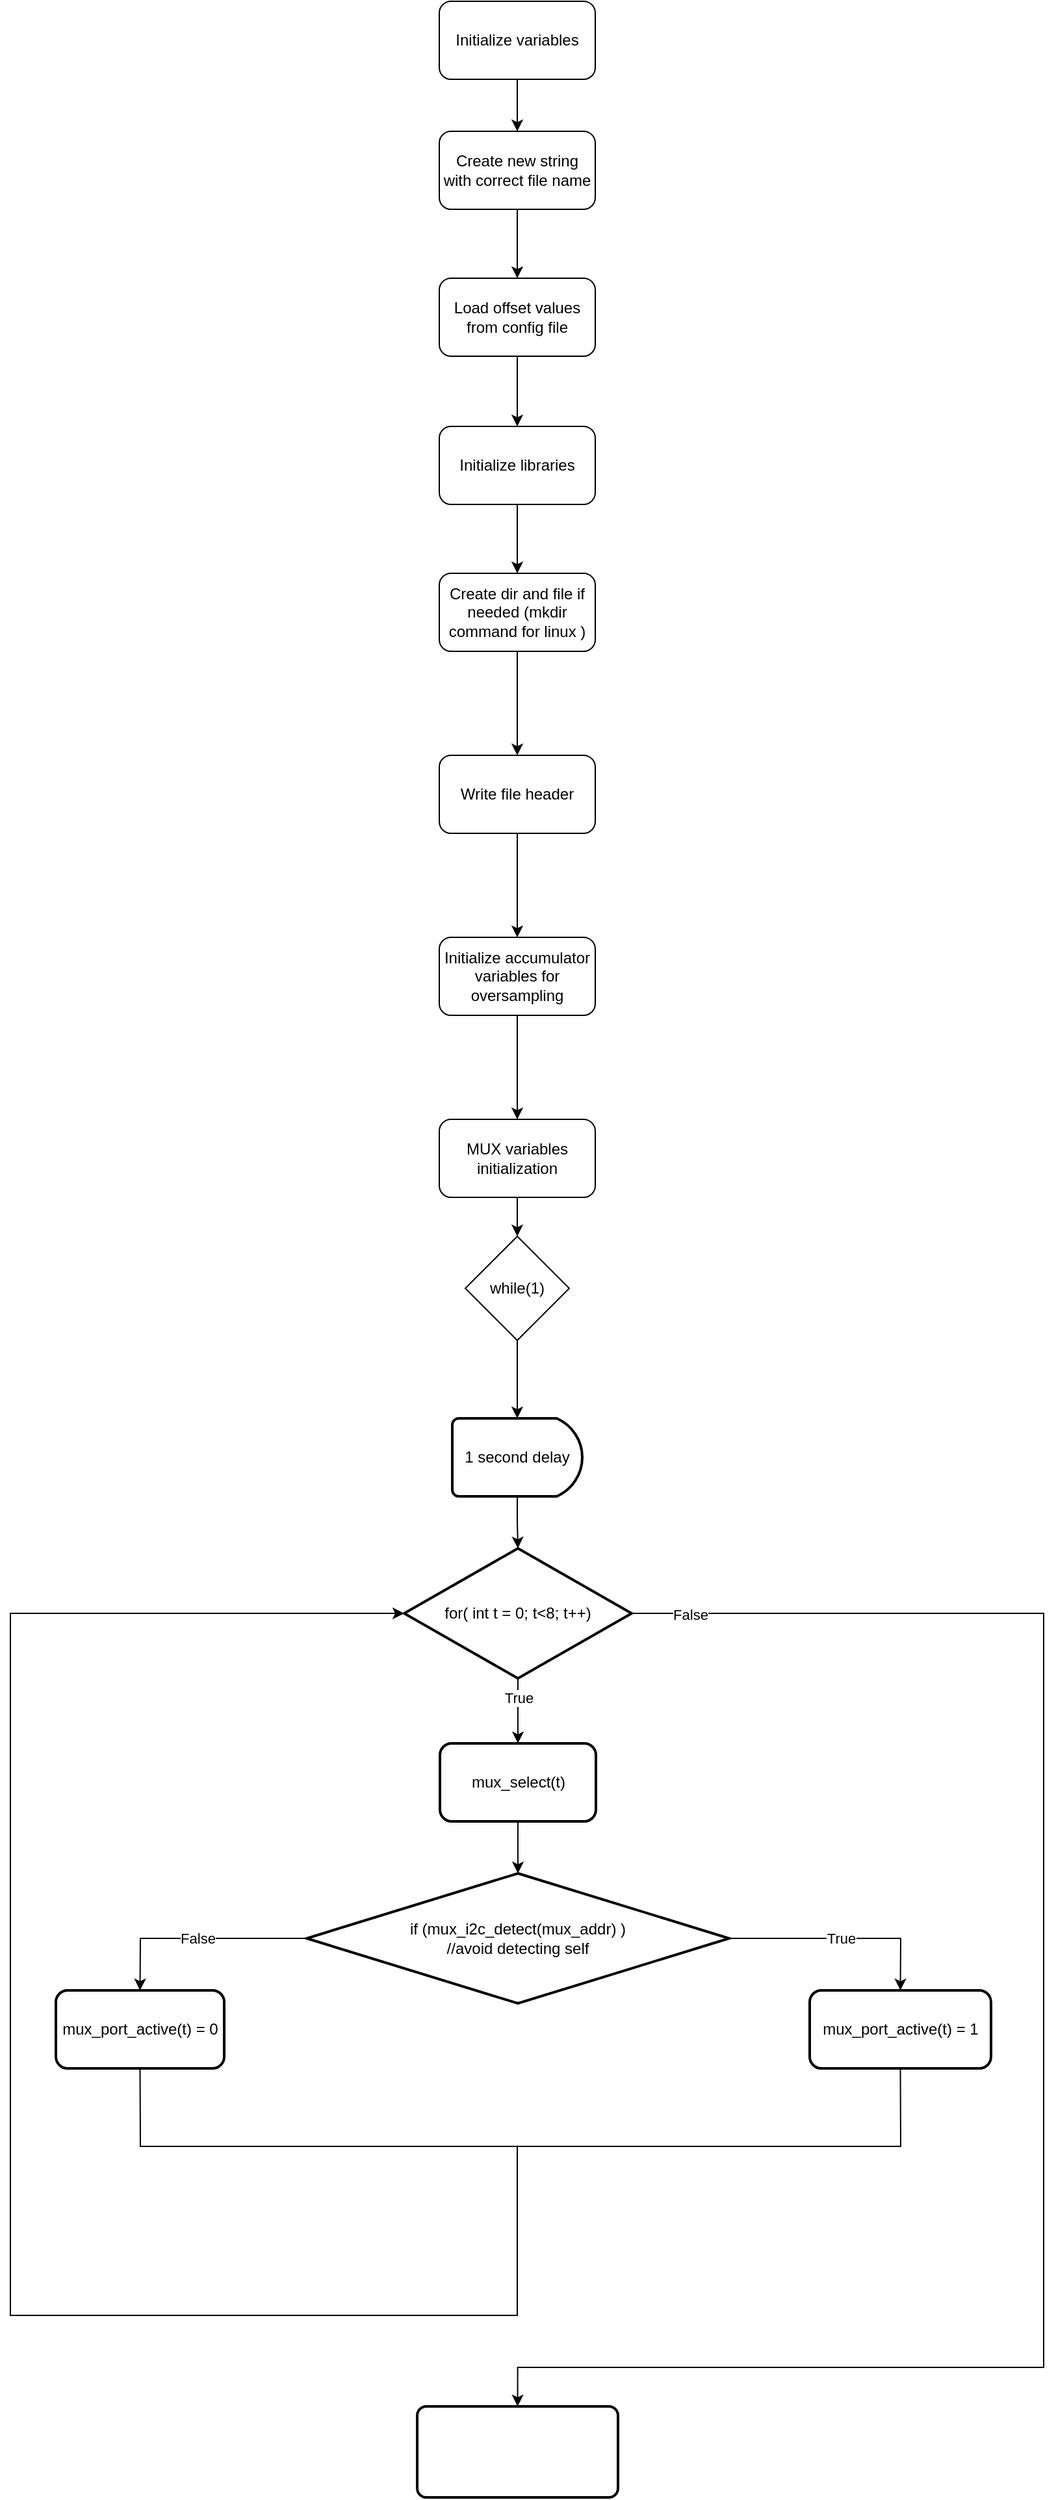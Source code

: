 <mxfile version="27.1.1">
  <diagram name="Page-1" id="YB2o6NzO3vtJS4kuGiuA">
    <mxGraphModel dx="1054" dy="615" grid="1" gridSize="10" guides="1" tooltips="1" connect="1" arrows="1" fold="1" page="1" pageScale="1" pageWidth="850" pageHeight="1100" math="0" shadow="0">
      <root>
        <mxCell id="0" />
        <mxCell id="1" parent="0" />
        <mxCell id="2y0TzfCGouxSfXAyg1dd-4" value="" style="edgeStyle=orthogonalEdgeStyle;rounded=0;orthogonalLoop=1;jettySize=auto;html=1;" parent="1" source="2y0TzfCGouxSfXAyg1dd-1" target="2y0TzfCGouxSfXAyg1dd-2" edge="1">
          <mxGeometry relative="1" as="geometry" />
        </mxCell>
        <mxCell id="2y0TzfCGouxSfXAyg1dd-1" value="Initialize variables" style="rounded=1;whiteSpace=wrap;html=1;" parent="1" vertex="1">
          <mxGeometry x="365" y="20" width="120" height="60" as="geometry" />
        </mxCell>
        <mxCell id="2y0TzfCGouxSfXAyg1dd-6" value="" style="edgeStyle=orthogonalEdgeStyle;rounded=0;orthogonalLoop=1;jettySize=auto;html=1;" parent="1" source="2y0TzfCGouxSfXAyg1dd-2" target="2y0TzfCGouxSfXAyg1dd-5" edge="1">
          <mxGeometry relative="1" as="geometry" />
        </mxCell>
        <mxCell id="2y0TzfCGouxSfXAyg1dd-2" value="Create new string with correct file name" style="rounded=1;whiteSpace=wrap;html=1;" parent="1" vertex="1">
          <mxGeometry x="365" y="120" width="120" height="60" as="geometry" />
        </mxCell>
        <mxCell id="2y0TzfCGouxSfXAyg1dd-8" value="" style="edgeStyle=orthogonalEdgeStyle;rounded=0;orthogonalLoop=1;jettySize=auto;html=1;" parent="1" source="2y0TzfCGouxSfXAyg1dd-5" target="2y0TzfCGouxSfXAyg1dd-7" edge="1">
          <mxGeometry relative="1" as="geometry" />
        </mxCell>
        <mxCell id="2y0TzfCGouxSfXAyg1dd-5" value="Load offset values from config file" style="rounded=1;whiteSpace=wrap;html=1;" parent="1" vertex="1">
          <mxGeometry x="365" y="233" width="120" height="60" as="geometry" />
        </mxCell>
        <mxCell id="2y0TzfCGouxSfXAyg1dd-10" value="" style="edgeStyle=orthogonalEdgeStyle;rounded=0;orthogonalLoop=1;jettySize=auto;html=1;" parent="1" source="2y0TzfCGouxSfXAyg1dd-7" target="2y0TzfCGouxSfXAyg1dd-9" edge="1">
          <mxGeometry relative="1" as="geometry" />
        </mxCell>
        <mxCell id="2y0TzfCGouxSfXAyg1dd-7" value="Initialize libraries" style="rounded=1;whiteSpace=wrap;html=1;" parent="1" vertex="1">
          <mxGeometry x="365" y="347" width="120" height="60" as="geometry" />
        </mxCell>
        <mxCell id="2y0TzfCGouxSfXAyg1dd-12" value="" style="edgeStyle=orthogonalEdgeStyle;rounded=0;orthogonalLoop=1;jettySize=auto;html=1;" parent="1" source="2y0TzfCGouxSfXAyg1dd-9" target="2y0TzfCGouxSfXAyg1dd-11" edge="1">
          <mxGeometry relative="1" as="geometry" />
        </mxCell>
        <mxCell id="2y0TzfCGouxSfXAyg1dd-9" value="Create dir and file if needed (mkdir command for linux )" style="rounded=1;whiteSpace=wrap;html=1;" parent="1" vertex="1">
          <mxGeometry x="365" y="460" width="120" height="60" as="geometry" />
        </mxCell>
        <mxCell id="2y0TzfCGouxSfXAyg1dd-14" value="" style="edgeStyle=orthogonalEdgeStyle;rounded=0;orthogonalLoop=1;jettySize=auto;html=1;" parent="1" source="2y0TzfCGouxSfXAyg1dd-11" target="2y0TzfCGouxSfXAyg1dd-13" edge="1">
          <mxGeometry relative="1" as="geometry" />
        </mxCell>
        <mxCell id="2y0TzfCGouxSfXAyg1dd-11" value="Write file header" style="rounded=1;whiteSpace=wrap;html=1;" parent="1" vertex="1">
          <mxGeometry x="365" y="600" width="120" height="60" as="geometry" />
        </mxCell>
        <mxCell id="2y0TzfCGouxSfXAyg1dd-16" value="" style="edgeStyle=orthogonalEdgeStyle;rounded=0;orthogonalLoop=1;jettySize=auto;html=1;" parent="1" source="2y0TzfCGouxSfXAyg1dd-13" target="2y0TzfCGouxSfXAyg1dd-15" edge="1">
          <mxGeometry relative="1" as="geometry" />
        </mxCell>
        <mxCell id="2y0TzfCGouxSfXAyg1dd-13" value="Initialize accumulator variables for oversampling" style="rounded=1;whiteSpace=wrap;html=1;" parent="1" vertex="1">
          <mxGeometry x="365" y="740" width="120" height="60" as="geometry" />
        </mxCell>
        <mxCell id="2y0TzfCGouxSfXAyg1dd-18" value="" style="edgeStyle=orthogonalEdgeStyle;rounded=0;orthogonalLoop=1;jettySize=auto;html=1;" parent="1" source="2y0TzfCGouxSfXAyg1dd-15" target="2y0TzfCGouxSfXAyg1dd-17" edge="1">
          <mxGeometry relative="1" as="geometry" />
        </mxCell>
        <mxCell id="2y0TzfCGouxSfXAyg1dd-15" value="MUX variables initialization" style="rounded=1;whiteSpace=wrap;html=1;" parent="1" vertex="1">
          <mxGeometry x="365" y="880" width="120" height="60" as="geometry" />
        </mxCell>
        <mxCell id="2y0TzfCGouxSfXAyg1dd-26" value="" style="edgeStyle=orthogonalEdgeStyle;rounded=0;orthogonalLoop=1;jettySize=auto;html=1;" parent="1" source="2y0TzfCGouxSfXAyg1dd-17" target="2y0TzfCGouxSfXAyg1dd-24" edge="1">
          <mxGeometry relative="1" as="geometry" />
        </mxCell>
        <mxCell id="2y0TzfCGouxSfXAyg1dd-17" value="while(1)" style="rhombus;whiteSpace=wrap;html=1;" parent="1" vertex="1">
          <mxGeometry x="385" y="970" width="80" height="80" as="geometry" />
        </mxCell>
        <mxCell id="2y0TzfCGouxSfXAyg1dd-28" value="" style="edgeStyle=orthogonalEdgeStyle;rounded=0;orthogonalLoop=1;jettySize=auto;html=1;" parent="1" source="2y0TzfCGouxSfXAyg1dd-24" target="2y0TzfCGouxSfXAyg1dd-27" edge="1">
          <mxGeometry relative="1" as="geometry" />
        </mxCell>
        <mxCell id="2y0TzfCGouxSfXAyg1dd-24" value="1 second delay" style="strokeWidth=2;html=1;shape=mxgraph.flowchart.delay;whiteSpace=wrap;" parent="1" vertex="1">
          <mxGeometry x="375" y="1110" width="100" height="60" as="geometry" />
        </mxCell>
        <mxCell id="2y0TzfCGouxSfXAyg1dd-30" value="" style="edgeStyle=orthogonalEdgeStyle;rounded=0;orthogonalLoop=1;jettySize=auto;html=1;" parent="1" source="2y0TzfCGouxSfXAyg1dd-27" target="2y0TzfCGouxSfXAyg1dd-29" edge="1">
          <mxGeometry relative="1" as="geometry" />
        </mxCell>
        <mxCell id="qEFUO37IqZWOmLWYO-1G-5" value="True" style="edgeLabel;html=1;align=center;verticalAlign=middle;resizable=0;points=[];" vertex="1" connectable="0" parent="2y0TzfCGouxSfXAyg1dd-30">
          <mxGeometry x="-0.397" relative="1" as="geometry">
            <mxPoint as="offset" />
          </mxGeometry>
        </mxCell>
        <mxCell id="qEFUO37IqZWOmLWYO-1G-16" style="edgeStyle=orthogonalEdgeStyle;rounded=0;orthogonalLoop=1;jettySize=auto;html=1;entryX=0;entryY=0.5;entryDx=0;entryDy=0;entryPerimeter=0;" edge="1" parent="1" target="2y0TzfCGouxSfXAyg1dd-27">
          <mxGeometry relative="1" as="geometry">
            <mxPoint x="343.01" y="1270.0" as="targetPoint" />
            <mxPoint x="425" y="1670" as="sourcePoint" />
            <Array as="points">
              <mxPoint x="425" y="1800" />
              <mxPoint x="35" y="1800" />
              <mxPoint x="35" y="1260" />
            </Array>
          </mxGeometry>
        </mxCell>
        <mxCell id="qEFUO37IqZWOmLWYO-1G-19" style="edgeStyle=orthogonalEdgeStyle;rounded=0;orthogonalLoop=1;jettySize=auto;html=1;exitX=1;exitY=0.5;exitDx=0;exitDy=0;exitPerimeter=0;entryX=0.5;entryY=0;entryDx=0;entryDy=0;" edge="1" parent="1" source="2y0TzfCGouxSfXAyg1dd-27" target="qEFUO37IqZWOmLWYO-1G-18">
          <mxGeometry relative="1" as="geometry">
            <mxPoint x="420" y="1860" as="targetPoint" />
            <Array as="points">
              <mxPoint x="830" y="1260" />
              <mxPoint x="830" y="1840" />
              <mxPoint x="425" y="1840" />
            </Array>
          </mxGeometry>
        </mxCell>
        <mxCell id="qEFUO37IqZWOmLWYO-1G-21" value="False" style="edgeLabel;html=1;align=center;verticalAlign=middle;resizable=0;points=[];" vertex="1" connectable="0" parent="qEFUO37IqZWOmLWYO-1G-19">
          <mxGeometry x="-0.933" y="-1" relative="1" as="geometry">
            <mxPoint as="offset" />
          </mxGeometry>
        </mxCell>
        <mxCell id="2y0TzfCGouxSfXAyg1dd-27" value="for( int t = 0; t&amp;lt;8; t++)" style="strokeWidth=2;html=1;shape=mxgraph.flowchart.decision;whiteSpace=wrap;" parent="1" vertex="1">
          <mxGeometry x="338" y="1210" width="175" height="100" as="geometry" />
        </mxCell>
        <mxCell id="2y0TzfCGouxSfXAyg1dd-44" value="" style="edgeStyle=orthogonalEdgeStyle;rounded=0;orthogonalLoop=1;jettySize=auto;html=1;" parent="1" source="2y0TzfCGouxSfXAyg1dd-29" target="2y0TzfCGouxSfXAyg1dd-42" edge="1">
          <mxGeometry relative="1" as="geometry" />
        </mxCell>
        <mxCell id="2y0TzfCGouxSfXAyg1dd-29" value="mux_select(t)" style="rounded=1;whiteSpace=wrap;html=1;strokeWidth=2;" parent="1" vertex="1">
          <mxGeometry x="365.5" y="1360" width="120" height="60" as="geometry" />
        </mxCell>
        <mxCell id="2y0TzfCGouxSfXAyg1dd-42" value="if (mux_i2c_detect(mux_addr) )&lt;div&gt;//avoid detecting self&lt;/div&gt;" style="strokeWidth=2;html=1;shape=mxgraph.flowchart.decision;whiteSpace=wrap;" parent="1" vertex="1">
          <mxGeometry x="263" y="1460" width="325" height="100" as="geometry" />
        </mxCell>
        <mxCell id="2y0TzfCGouxSfXAyg1dd-45" value="mux_port_active(t) = 1" style="rounded=1;whiteSpace=wrap;html=1;strokeWidth=2;" parent="1" vertex="1">
          <mxGeometry x="650" y="1550" width="139.5" height="60" as="geometry" />
        </mxCell>
        <mxCell id="2y0TzfCGouxSfXAyg1dd-48" value="mux_port_active(t) = 0" style="rounded=1;whiteSpace=wrap;html=1;strokeWidth=2;" parent="1" vertex="1">
          <mxGeometry x="70" y="1550" width="129.5" height="60" as="geometry" />
        </mxCell>
        <mxCell id="qEFUO37IqZWOmLWYO-1G-1" value="" style="endArrow=classic;html=1;rounded=0;exitX=1;exitY=0.5;exitDx=0;exitDy=0;exitPerimeter=0;entryX=0.5;entryY=0;entryDx=0;entryDy=0;" edge="1" parent="1" source="2y0TzfCGouxSfXAyg1dd-42" target="2y0TzfCGouxSfXAyg1dd-45">
          <mxGeometry relative="1" as="geometry">
            <mxPoint x="600" y="1509.44" as="sourcePoint" />
            <mxPoint x="700" y="1509.44" as="targetPoint" />
            <Array as="points">
              <mxPoint x="720" y="1510" />
            </Array>
          </mxGeometry>
        </mxCell>
        <mxCell id="qEFUO37IqZWOmLWYO-1G-2" value="True" style="edgeLabel;resizable=0;html=1;;align=center;verticalAlign=middle;" connectable="0" vertex="1" parent="qEFUO37IqZWOmLWYO-1G-1">
          <mxGeometry relative="1" as="geometry" />
        </mxCell>
        <mxCell id="qEFUO37IqZWOmLWYO-1G-3" value="" style="endArrow=classic;html=1;rounded=0;entryX=0.5;entryY=0;entryDx=0;entryDy=0;exitX=0;exitY=0.5;exitDx=0;exitDy=0;exitPerimeter=0;" edge="1" parent="1" source="2y0TzfCGouxSfXAyg1dd-42" target="2y0TzfCGouxSfXAyg1dd-48">
          <mxGeometry relative="1" as="geometry">
            <mxPoint x="260" y="1510" as="sourcePoint" />
            <mxPoint x="120" y="1510" as="targetPoint" />
            <Array as="points">
              <mxPoint x="252" y="1510" />
              <mxPoint x="135" y="1510" />
            </Array>
          </mxGeometry>
        </mxCell>
        <mxCell id="qEFUO37IqZWOmLWYO-1G-4" value="False" style="edgeLabel;resizable=0;html=1;;align=center;verticalAlign=middle;" connectable="0" vertex="1" parent="qEFUO37IqZWOmLWYO-1G-3">
          <mxGeometry relative="1" as="geometry" />
        </mxCell>
        <mxCell id="qEFUO37IqZWOmLWYO-1G-13" value="" style="endArrow=none;html=1;rounded=0;exitX=0.5;exitY=1;exitDx=0;exitDy=0;" edge="1" parent="1" source="2y0TzfCGouxSfXAyg1dd-48">
          <mxGeometry width="50" height="50" relative="1" as="geometry">
            <mxPoint x="140" y="1620" as="sourcePoint" />
            <mxPoint x="425.25" y="1670" as="targetPoint" />
            <Array as="points">
              <mxPoint x="135" y="1670" />
            </Array>
          </mxGeometry>
        </mxCell>
        <mxCell id="qEFUO37IqZWOmLWYO-1G-14" value="" style="endArrow=none;html=1;rounded=0;exitX=0.5;exitY=1;exitDx=0;exitDy=0;entryX=0.5;entryY=1;entryDx=0;entryDy=0;" edge="1" parent="1" target="2y0TzfCGouxSfXAyg1dd-45">
          <mxGeometry width="50" height="50" relative="1" as="geometry">
            <mxPoint x="425" y="1670" as="sourcePoint" />
            <mxPoint x="715.25" y="1610" as="targetPoint" />
            <Array as="points">
              <mxPoint x="720" y="1670" />
            </Array>
          </mxGeometry>
        </mxCell>
        <mxCell id="qEFUO37IqZWOmLWYO-1G-18" value="" style="rounded=1;whiteSpace=wrap;html=1;absoluteArcSize=1;arcSize=14;strokeWidth=2;" vertex="1" parent="1">
          <mxGeometry x="348" y="1870" width="154.5" height="70" as="geometry" />
        </mxCell>
      </root>
    </mxGraphModel>
  </diagram>
</mxfile>
